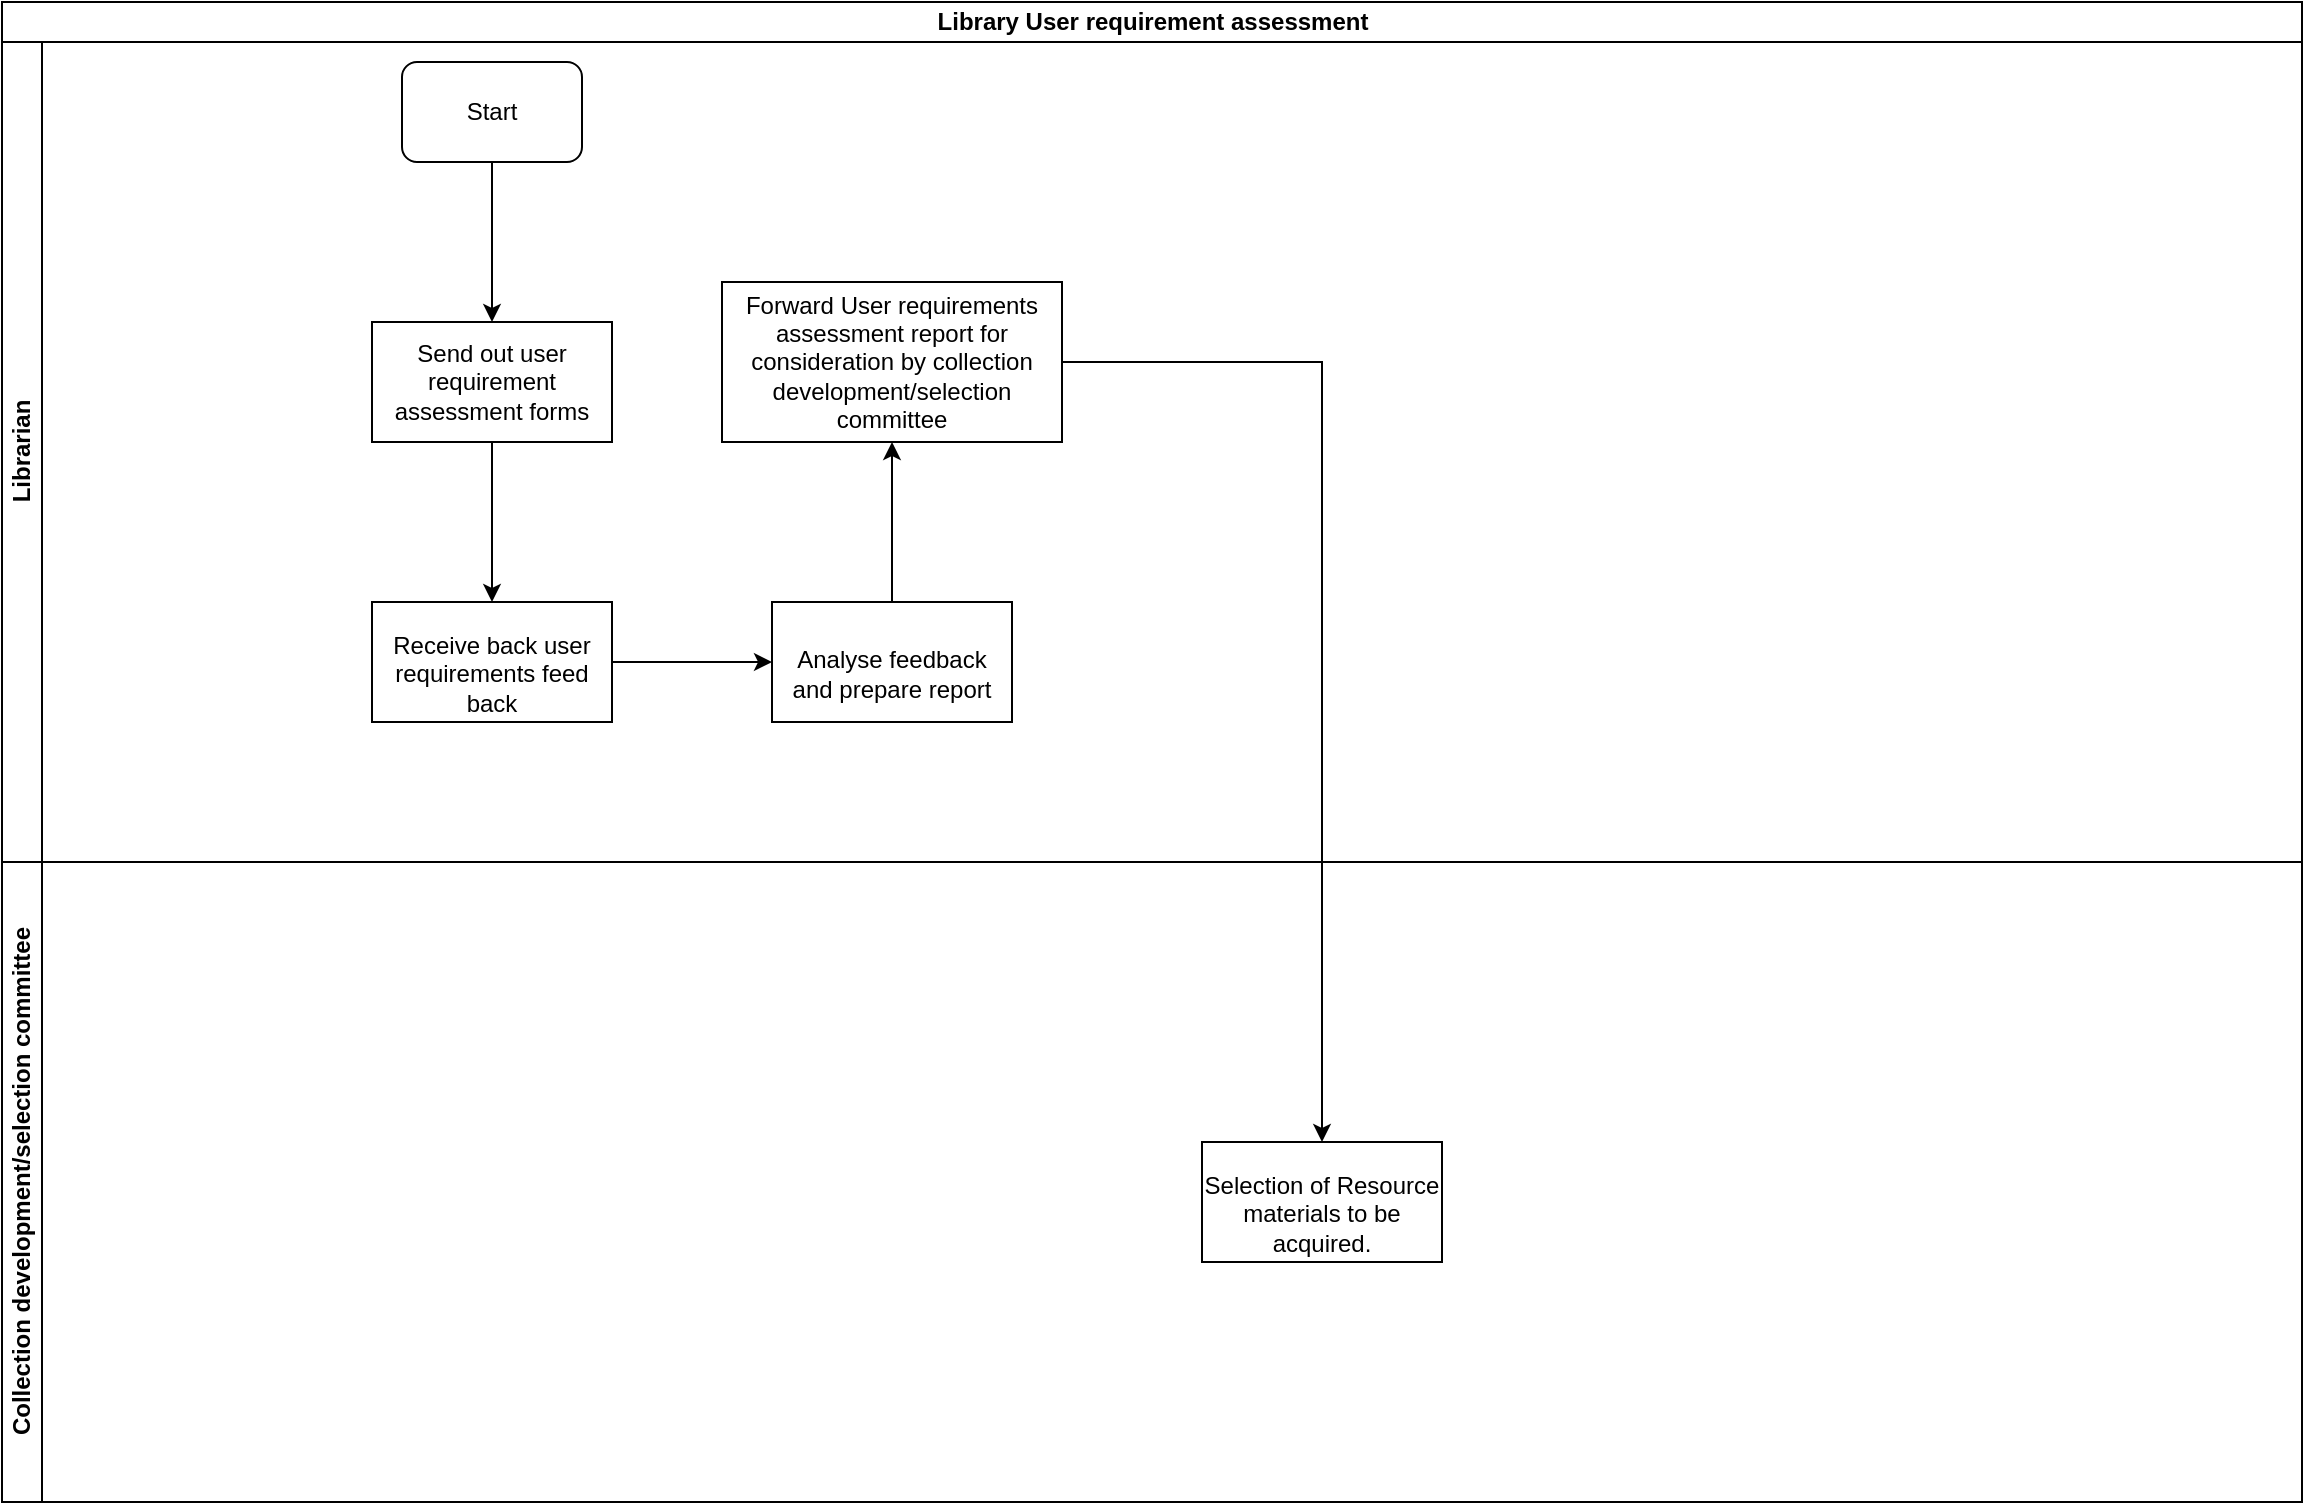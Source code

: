<mxfile version="13.7.7" type="github">
  <diagram id="Nvaw2gHJHcSBUKbXuP-K" name="Page-1">
    <mxGraphModel dx="910" dy="487" grid="1" gridSize="10" guides="1" tooltips="1" connect="1" arrows="1" fold="1" page="1" pageScale="1" pageWidth="1169" pageHeight="827" math="0" shadow="0">
      <root>
        <mxCell id="0" />
        <mxCell id="1" parent="0" />
        <mxCell id="lZmL2fSjqCGuLQ8A0n4v-1" value="Library User requirement assessment" style="swimlane;html=1;childLayout=stackLayout;resizeParent=1;resizeParentMax=0;horizontal=1;startSize=20;horizontalStack=0;" vertex="1" parent="1">
          <mxGeometry x="10" y="10" width="1150" height="750" as="geometry" />
        </mxCell>
        <mxCell id="lZmL2fSjqCGuLQ8A0n4v-2" value="Librarian" style="swimlane;html=1;startSize=20;horizontal=0;" vertex="1" parent="lZmL2fSjqCGuLQ8A0n4v-1">
          <mxGeometry y="20" width="1150" height="410" as="geometry" />
        </mxCell>
        <mxCell id="lZmL2fSjqCGuLQ8A0n4v-5" value="Start" style="rounded=1;whiteSpace=wrap;html=1;" vertex="1" parent="lZmL2fSjqCGuLQ8A0n4v-2">
          <mxGeometry x="200" y="10" width="90" height="50" as="geometry" />
        </mxCell>
        <mxCell id="lZmL2fSjqCGuLQ8A0n4v-8" value="Send out user requirement assessment forms &lt;br&gt;" style="rounded=0;whiteSpace=wrap;html=1;" vertex="1" parent="lZmL2fSjqCGuLQ8A0n4v-2">
          <mxGeometry x="185" y="140" width="120" height="60" as="geometry" />
        </mxCell>
        <mxCell id="lZmL2fSjqCGuLQ8A0n4v-7" value="" style="edgeStyle=orthogonalEdgeStyle;rounded=0;orthogonalLoop=1;jettySize=auto;html=1;entryX=0.5;entryY=0;entryDx=0;entryDy=0;" edge="1" parent="lZmL2fSjqCGuLQ8A0n4v-2" source="lZmL2fSjqCGuLQ8A0n4v-5" target="lZmL2fSjqCGuLQ8A0n4v-8">
          <mxGeometry relative="1" as="geometry">
            <mxPoint x="245" y="135" as="targetPoint" />
          </mxGeometry>
        </mxCell>
        <mxCell id="lZmL2fSjqCGuLQ8A0n4v-3" value="Collection development/selection committee" style="swimlane;html=1;startSize=20;horizontal=0;" vertex="1" parent="lZmL2fSjqCGuLQ8A0n4v-1">
          <mxGeometry y="430" width="1150" height="320" as="geometry" />
        </mxCell>
        <mxCell id="lZmL2fSjqCGuLQ8A0n4v-15" value="&lt;p class=&quot;western&quot; style=&quot;margin-bottom: 0in&quot; lang=&quot;en-GB&quot;&gt;Selection of Resource materials to be acquired.&lt;/p&gt;" style="whiteSpace=wrap;html=1;rounded=0;" vertex="1" parent="lZmL2fSjqCGuLQ8A0n4v-3">
          <mxGeometry x="600" y="140" width="120" height="60" as="geometry" />
        </mxCell>
        <mxCell id="lZmL2fSjqCGuLQ8A0n4v-12" value="" style="edgeStyle=orthogonalEdgeStyle;rounded=0;orthogonalLoop=1;jettySize=auto;html=1;" edge="1" parent="1" source="lZmL2fSjqCGuLQ8A0n4v-9" target="lZmL2fSjqCGuLQ8A0n4v-11">
          <mxGeometry relative="1" as="geometry" />
        </mxCell>
        <mxCell id="lZmL2fSjqCGuLQ8A0n4v-9" value="&lt;p class=&quot;western&quot; style=&quot;margin-bottom: 0in&quot; lang=&quot;en-GB&quot;&gt;&lt;br/&gt;Receive back user requirements feed back&lt;/p&gt;&lt;br/&gt;" style="whiteSpace=wrap;html=1;rounded=0;" vertex="1" parent="1">
          <mxGeometry x="195" y="310" width="120" height="60" as="geometry" />
        </mxCell>
        <mxCell id="lZmL2fSjqCGuLQ8A0n4v-10" value="" style="edgeStyle=orthogonalEdgeStyle;rounded=0;orthogonalLoop=1;jettySize=auto;html=1;" edge="1" parent="1" source="lZmL2fSjqCGuLQ8A0n4v-8" target="lZmL2fSjqCGuLQ8A0n4v-9">
          <mxGeometry relative="1" as="geometry" />
        </mxCell>
        <mxCell id="lZmL2fSjqCGuLQ8A0n4v-14" value="" style="edgeStyle=orthogonalEdgeStyle;rounded=0;orthogonalLoop=1;jettySize=auto;html=1;" edge="1" parent="1" source="lZmL2fSjqCGuLQ8A0n4v-11" target="lZmL2fSjqCGuLQ8A0n4v-13">
          <mxGeometry relative="1" as="geometry" />
        </mxCell>
        <mxCell id="lZmL2fSjqCGuLQ8A0n4v-11" value="&lt;p class=&quot;western&quot; style=&quot;margin-bottom: 0in&quot; lang=&quot;en-GB&quot;&gt;Analyse feedback and prepare report&lt;/p&gt;" style="whiteSpace=wrap;html=1;rounded=0;" vertex="1" parent="1">
          <mxGeometry x="395" y="310" width="120" height="60" as="geometry" />
        </mxCell>
        <mxCell id="lZmL2fSjqCGuLQ8A0n4v-16" value="" style="edgeStyle=orthogonalEdgeStyle;rounded=0;orthogonalLoop=1;jettySize=auto;html=1;" edge="1" parent="1" source="lZmL2fSjqCGuLQ8A0n4v-13" target="lZmL2fSjqCGuLQ8A0n4v-15">
          <mxGeometry relative="1" as="geometry" />
        </mxCell>
        <mxCell id="lZmL2fSjqCGuLQ8A0n4v-13" value="Forward User requirements assessment report for consideration by collection development/selection committee" style="whiteSpace=wrap;html=1;rounded=0;" vertex="1" parent="1">
          <mxGeometry x="370" y="150" width="170" height="80" as="geometry" />
        </mxCell>
      </root>
    </mxGraphModel>
  </diagram>
</mxfile>
